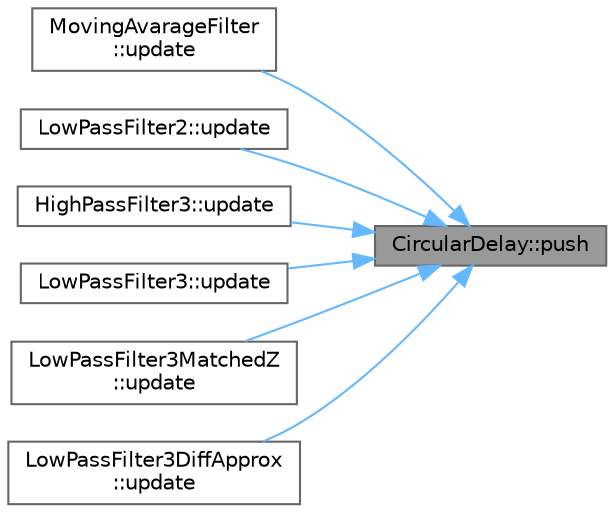 digraph "CircularDelay::push"
{
 // LATEX_PDF_SIZE
  bgcolor="transparent";
  edge [fontname=Helvetica,fontsize=10,labelfontname=Helvetica,labelfontsize=10];
  node [fontname=Helvetica,fontsize=10,shape=box,height=0.2,width=0.4];
  rankdir="RL";
  Node1 [id="Node000001",label="CircularDelay::push",height=0.2,width=0.4,color="gray40", fillcolor="grey60", style="filled", fontcolor="black",tooltip="With this function you can insert a new sample into the buffer."];
  Node1 -> Node2 [id="edge1_Node000001_Node000002",dir="back",color="steelblue1",style="solid",tooltip=" "];
  Node2 [id="Node000002",label="MovingAvarageFilter\l::update",height=0.2,width=0.4,color="grey40", fillcolor="white", style="filled",URL="$classMovingAvarageFilter.html#a84c7823e71ebfcc1859d8512cfd8ae81",tooltip=" "];
  Node1 -> Node3 [id="edge2_Node000001_Node000003",dir="back",color="steelblue1",style="solid",tooltip=" "];
  Node3 [id="Node000003",label="LowPassFilter2::update",height=0.2,width=0.4,color="grey40", fillcolor="white", style="filled",URL="$classLowPassFilter2.html#a053fed2b2d040e6dbfed5f1b6ddab3e6",tooltip="Update function to push new value into the low pass filter."];
  Node1 -> Node4 [id="edge3_Node000001_Node000004",dir="back",color="steelblue1",style="solid",tooltip=" "];
  Node4 [id="Node000004",label="HighPassFilter3::update",height=0.2,width=0.4,color="grey40", fillcolor="white", style="filled",URL="$classHighPassFilter3.html#a976f9cce2a86d7e8c674c0de9eded001",tooltip=" "];
  Node1 -> Node5 [id="edge4_Node000001_Node000005",dir="back",color="steelblue1",style="solid",tooltip=" "];
  Node5 [id="Node000005",label="LowPassFilter3::update",height=0.2,width=0.4,color="grey40", fillcolor="white", style="filled",URL="$classLowPassFilter3.html#aca178ba1b27181ab00c02b7bddd67d65",tooltip=" "];
  Node1 -> Node6 [id="edge5_Node000001_Node000006",dir="back",color="steelblue1",style="solid",tooltip=" "];
  Node6 [id="Node000006",label="LowPassFilter3MatchedZ\l::update",height=0.2,width=0.4,color="grey40", fillcolor="white", style="filled",URL="$classLowPassFilter3MatchedZ.html#a33b66cdaf560982a4be50bba27d90b5c",tooltip=" "];
  Node1 -> Node7 [id="edge6_Node000001_Node000007",dir="back",color="steelblue1",style="solid",tooltip=" "];
  Node7 [id="Node000007",label="LowPassFilter3DiffApprox\l::update",height=0.2,width=0.4,color="grey40", fillcolor="white", style="filled",URL="$classLowPassFilter3DiffApprox.html#a0d15deda1d403508a3ffe0619cee00de",tooltip=" "];
}
